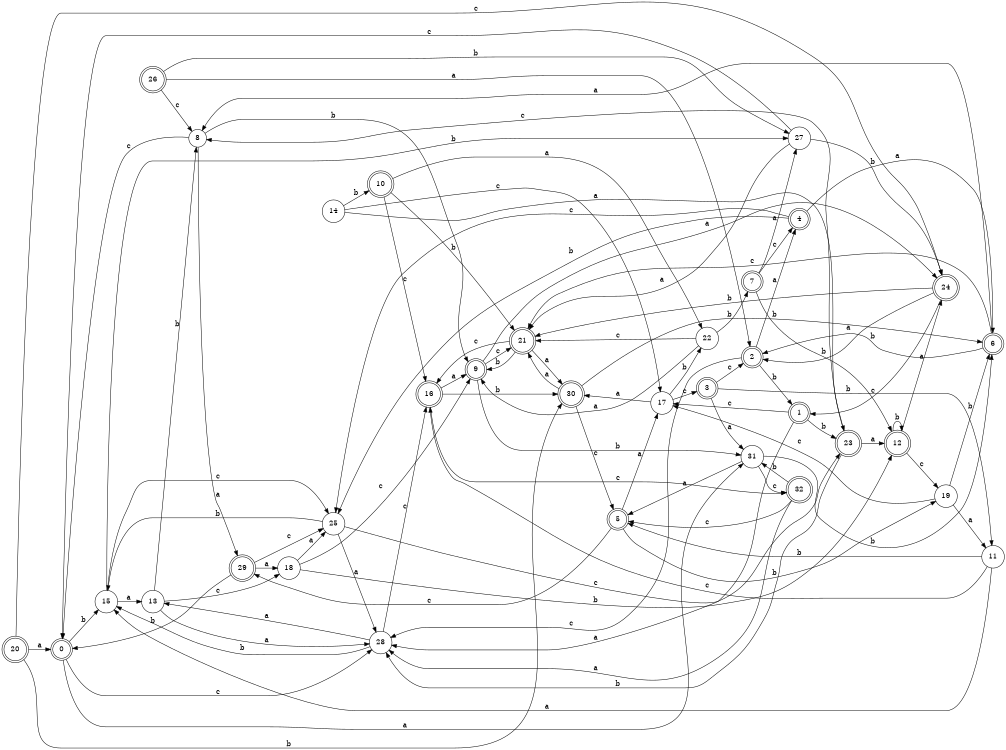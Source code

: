 digraph n27_8 {
__start0 [label="" shape="none"];

rankdir=LR;
size="8,5";

s0 [style="rounded,filled", color="black", fillcolor="white" shape="doublecircle", label="0"];
s1 [style="rounded,filled", color="black", fillcolor="white" shape="doublecircle", label="1"];
s2 [style="rounded,filled", color="black", fillcolor="white" shape="doublecircle", label="2"];
s3 [style="rounded,filled", color="black", fillcolor="white" shape="doublecircle", label="3"];
s4 [style="rounded,filled", color="black", fillcolor="white" shape="doublecircle", label="4"];
s5 [style="rounded,filled", color="black", fillcolor="white" shape="doublecircle", label="5"];
s6 [style="rounded,filled", color="black", fillcolor="white" shape="doublecircle", label="6"];
s7 [style="rounded,filled", color="black", fillcolor="white" shape="doublecircle", label="7"];
s8 [style="filled", color="black", fillcolor="white" shape="circle", label="8"];
s9 [style="rounded,filled", color="black", fillcolor="white" shape="doublecircle", label="9"];
s10 [style="rounded,filled", color="black", fillcolor="white" shape="doublecircle", label="10"];
s11 [style="filled", color="black", fillcolor="white" shape="circle", label="11"];
s12 [style="rounded,filled", color="black", fillcolor="white" shape="doublecircle", label="12"];
s13 [style="filled", color="black", fillcolor="white" shape="circle", label="13"];
s14 [style="filled", color="black", fillcolor="white" shape="circle", label="14"];
s15 [style="filled", color="black", fillcolor="white" shape="circle", label="15"];
s16 [style="rounded,filled", color="black", fillcolor="white" shape="doublecircle", label="16"];
s17 [style="filled", color="black", fillcolor="white" shape="circle", label="17"];
s18 [style="filled", color="black", fillcolor="white" shape="circle", label="18"];
s19 [style="filled", color="black", fillcolor="white" shape="circle", label="19"];
s20 [style="rounded,filled", color="black", fillcolor="white" shape="doublecircle", label="20"];
s21 [style="rounded,filled", color="black", fillcolor="white" shape="doublecircle", label="21"];
s22 [style="filled", color="black", fillcolor="white" shape="circle", label="22"];
s23 [style="rounded,filled", color="black", fillcolor="white" shape="doublecircle", label="23"];
s24 [style="rounded,filled", color="black", fillcolor="white" shape="doublecircle", label="24"];
s25 [style="filled", color="black", fillcolor="white" shape="circle", label="25"];
s26 [style="rounded,filled", color="black", fillcolor="white" shape="doublecircle", label="26"];
s27 [style="filled", color="black", fillcolor="white" shape="circle", label="27"];
s28 [style="filled", color="black", fillcolor="white" shape="circle", label="28"];
s29 [style="rounded,filled", color="black", fillcolor="white" shape="doublecircle", label="29"];
s30 [style="rounded,filled", color="black", fillcolor="white" shape="doublecircle", label="30"];
s31 [style="filled", color="black", fillcolor="white" shape="circle", label="31"];
s32 [style="rounded,filled", color="black", fillcolor="white" shape="doublecircle", label="32"];
s0 -> s31 [label="a"];
s0 -> s15 [label="b"];
s0 -> s28 [label="c"];
s1 -> s28 [label="a"];
s1 -> s23 [label="b"];
s1 -> s17 [label="c"];
s2 -> s4 [label="a"];
s2 -> s1 [label="b"];
s2 -> s28 [label="c"];
s3 -> s31 [label="a"];
s3 -> s11 [label="b"];
s3 -> s2 [label="c"];
s4 -> s6 [label="a"];
s4 -> s25 [label="b"];
s4 -> s25 [label="c"];
s5 -> s17 [label="a"];
s5 -> s19 [label="b"];
s5 -> s29 [label="c"];
s6 -> s8 [label="a"];
s6 -> s2 [label="b"];
s6 -> s21 [label="c"];
s7 -> s27 [label="a"];
s7 -> s12 [label="b"];
s7 -> s4 [label="c"];
s8 -> s29 [label="a"];
s8 -> s9 [label="b"];
s8 -> s0 [label="c"];
s9 -> s24 [label="a"];
s9 -> s31 [label="b"];
s9 -> s21 [label="c"];
s10 -> s22 [label="a"];
s10 -> s21 [label="b"];
s10 -> s16 [label="c"];
s11 -> s15 [label="a"];
s11 -> s5 [label="b"];
s11 -> s16 [label="c"];
s12 -> s24 [label="a"];
s12 -> s12 [label="b"];
s12 -> s19 [label="c"];
s13 -> s28 [label="a"];
s13 -> s8 [label="b"];
s13 -> s18 [label="c"];
s14 -> s23 [label="a"];
s14 -> s10 [label="b"];
s14 -> s17 [label="c"];
s15 -> s13 [label="a"];
s15 -> s27 [label="b"];
s15 -> s25 [label="c"];
s16 -> s9 [label="a"];
s16 -> s30 [label="b"];
s16 -> s32 [label="c"];
s17 -> s30 [label="a"];
s17 -> s22 [label="b"];
s17 -> s3 [label="c"];
s18 -> s25 [label="a"];
s18 -> s12 [label="b"];
s18 -> s9 [label="c"];
s19 -> s11 [label="a"];
s19 -> s6 [label="b"];
s19 -> s17 [label="c"];
s20 -> s0 [label="a"];
s20 -> s30 [label="b"];
s20 -> s24 [label="c"];
s21 -> s30 [label="a"];
s21 -> s9 [label="b"];
s21 -> s16 [label="c"];
s22 -> s9 [label="a"];
s22 -> s7 [label="b"];
s22 -> s21 [label="c"];
s23 -> s12 [label="a"];
s23 -> s28 [label="b"];
s23 -> s8 [label="c"];
s24 -> s2 [label="a"];
s24 -> s21 [label="b"];
s24 -> s1 [label="c"];
s25 -> s28 [label="a"];
s25 -> s15 [label="b"];
s25 -> s23 [label="c"];
s26 -> s2 [label="a"];
s26 -> s27 [label="b"];
s26 -> s8 [label="c"];
s27 -> s21 [label="a"];
s27 -> s24 [label="b"];
s27 -> s0 [label="c"];
s28 -> s13 [label="a"];
s28 -> s15 [label="b"];
s28 -> s16 [label="c"];
s29 -> s18 [label="a"];
s29 -> s0 [label="b"];
s29 -> s25 [label="c"];
s30 -> s21 [label="a"];
s30 -> s6 [label="b"];
s30 -> s5 [label="c"];
s31 -> s5 [label="a"];
s31 -> s6 [label="b"];
s31 -> s32 [label="c"];
s32 -> s28 [label="a"];
s32 -> s31 [label="b"];
s32 -> s5 [label="c"];

}